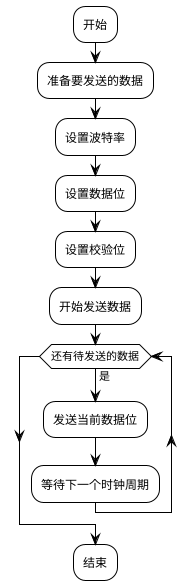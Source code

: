 @startuml
!theme plain
:开始;

:准备要发送的数据;
:设置波特率;
:设置数据位;
:设置校验位;
:开始发送数据;
while (还有待发送的数据) is (是)
    :发送当前数据位;
    :等待下一个时钟周期;
endwhile

:结束;
@enduml